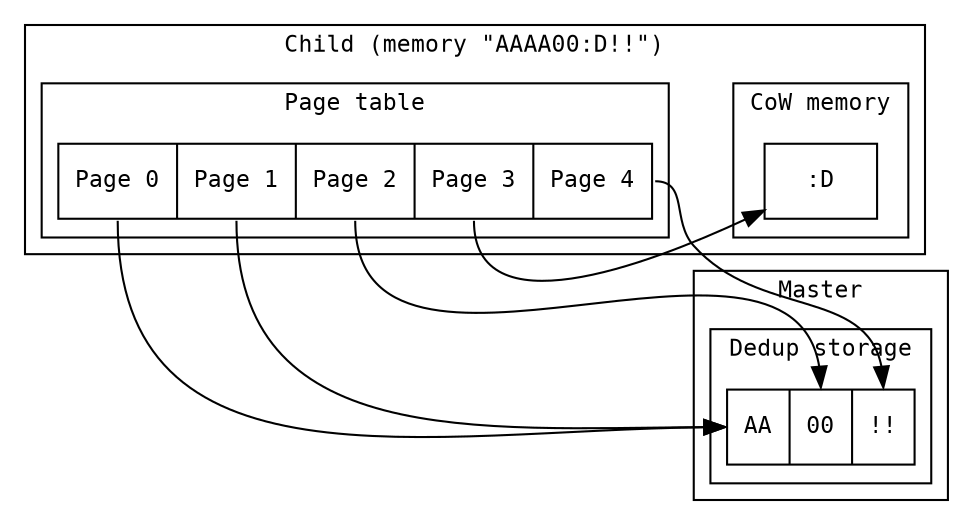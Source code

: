 digraph D {
    node [shape=record];
    node [fontname=mono, fontsize=11];
    graph [fontname=mono, fontsize=11];
    newrank=true;
    rankdir=LR;

    memory:0 -> dedup:a;
    memory:1 -> dedup:a;
    memory:2 -> dedup:0;
    memory:3 -> cmem:face;
    memory:4 -> dedup:bang;

    subgraph cluster_p {
        label = "Master";

        subgraph cluster_dedup {
            label = "Dedup storage";
            dedup [label="{<a>AA|<0>00|<bang>!!}"];
        }
    }
        
    subgraph cluster_c1 {
        label = "Child (memory \"AAAA00:D!!\")";

        subgraph cluster_c1_cow {
            label = "CoW memory";
            cmem [label="{<face>:D}"]
        }

        subgraph cluster_c1_mem {
            label = "Page table";
            memory [label="{<0>Page 0|<1>Page 1|<2>Page 2|<3>Page 3|<4>Page 4}"]
        }
        
    }
}

